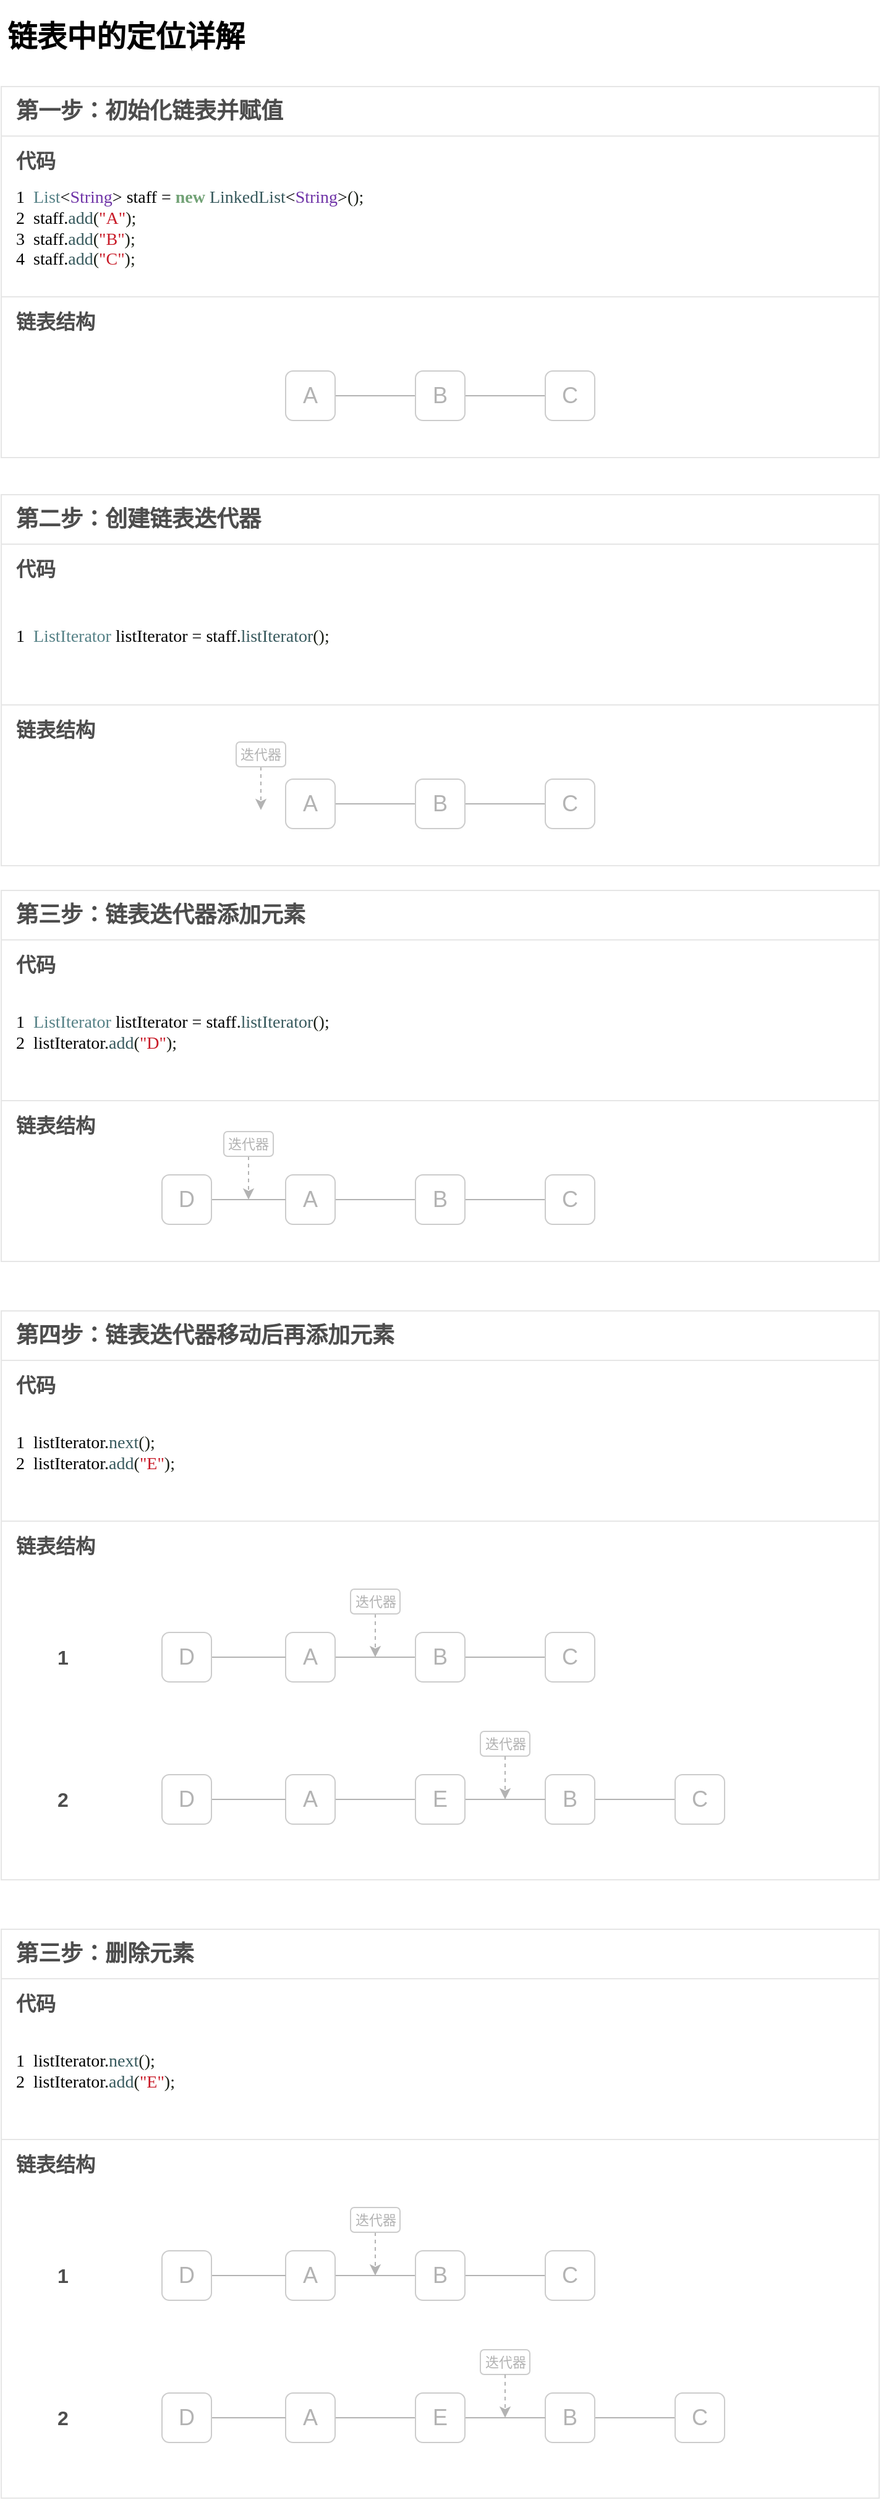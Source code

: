 <mxfile version="11.1.1" type="device"><diagram id="W3RQ6RzzjMSYz3hsEEtu" name="第 1 页"><mxGraphModel dx="1106" dy="786" grid="1" gridSize="10" guides="1" tooltips="1" connect="1" arrows="1" fold="1" page="1" pageScale="1" pageWidth="827" pageHeight="1169" math="0" shadow="0"><root><mxCell id="0"/><mxCell id="1" parent="0"/><mxCell id="7SkddYcQ12JWqPxKXjmv-43" value="" style="rounded=0;whiteSpace=wrap;html=1;fontSize=18;align=left;fontColor=#000000;strokeColor=#E6E6E6;" vertex="1" parent="1"><mxGeometry y="720" width="710" height="300" as="geometry"/></mxCell><mxCell id="7SkddYcQ12JWqPxKXjmv-44" value="" style="rounded=0;whiteSpace=wrap;html=1;fontSize=18;align=left;fontColor=#000000;strokeColor=#E6E6E6;" vertex="1" parent="1"><mxGeometry y="760" width="710" height="130" as="geometry"/></mxCell><mxCell id="7SkddYcQ12JWqPxKXjmv-7" value="" style="rounded=0;whiteSpace=wrap;html=1;fontSize=18;align=left;fontColor=#000000;strokeColor=#E6E6E6;" vertex="1" parent="1"><mxGeometry y="70" width="710" height="300" as="geometry"/></mxCell><mxCell id="7SkddYcQ12JWqPxKXjmv-1" value="&lt;h1&gt;链表中的定位详解&lt;/h1&gt;" style="text;html=1;strokeColor=none;fillColor=none;spacing=5;spacingTop=-20;whiteSpace=wrap;overflow=hidden;rounded=0;" vertex="1" parent="1"><mxGeometry y="10" width="210" height="40" as="geometry"/></mxCell><mxCell id="7SkddYcQ12JWqPxKXjmv-3" value="第一步：初始化链表并赋值" style="text;html=1;strokeColor=none;fillColor=none;align=left;verticalAlign=middle;whiteSpace=wrap;rounded=0;fontSize=18;fontStyle=1;fontColor=#4D4D4D;" vertex="1" parent="1"><mxGeometry x="10" y="80" width="240" height="20" as="geometry"/></mxCell><mxCell id="7SkddYcQ12JWqPxKXjmv-11" value="" style="rounded=0;whiteSpace=wrap;html=1;fontSize=18;align=left;fontColor=#000000;strokeColor=#E6E6E6;" vertex="1" parent="1"><mxGeometry y="110" width="710" height="130" as="geometry"/></mxCell><mxCell id="7SkddYcQ12JWqPxKXjmv-16" style="edgeStyle=orthogonalEdgeStyle;rounded=0;orthogonalLoop=1;jettySize=auto;html=1;exitX=1;exitY=0.5;exitDx=0;exitDy=0;entryX=0;entryY=0.5;entryDx=0;entryDy=0;strokeColor=#B3B3B3;fontSize=18;fontColor=#999999;endArrow=none;endFill=0;" edge="1" parent="1" source="7SkddYcQ12JWqPxKXjmv-12" target="7SkddYcQ12JWqPxKXjmv-13"><mxGeometry relative="1" as="geometry"/></mxCell><mxCell id="7SkddYcQ12JWqPxKXjmv-12" value="A" style="rounded=1;whiteSpace=wrap;html=1;strokeColor=#CCCCCC;fontSize=18;fontColor=#B3B3B3;align=center;" vertex="1" parent="1"><mxGeometry x="230" y="300" width="40" height="40" as="geometry"/></mxCell><mxCell id="7SkddYcQ12JWqPxKXjmv-17" style="edgeStyle=orthogonalEdgeStyle;rounded=0;orthogonalLoop=1;jettySize=auto;html=1;exitX=1;exitY=0.5;exitDx=0;exitDy=0;entryX=0;entryY=0.5;entryDx=0;entryDy=0;strokeColor=#B3B3B3;fontSize=18;fontColor=#999999;endArrow=none;endFill=0;" edge="1" parent="1" source="7SkddYcQ12JWqPxKXjmv-13" target="7SkddYcQ12JWqPxKXjmv-14"><mxGeometry relative="1" as="geometry"/></mxCell><mxCell id="7SkddYcQ12JWqPxKXjmv-13" value="B" style="rounded=1;whiteSpace=wrap;html=1;strokeColor=#CCCCCC;fontSize=18;fontColor=#B3B3B3;align=center;" vertex="1" parent="1"><mxGeometry x="335" y="300" width="40" height="40" as="geometry"/></mxCell><mxCell id="7SkddYcQ12JWqPxKXjmv-14" value="C" style="rounded=1;whiteSpace=wrap;html=1;strokeColor=#CCCCCC;fontSize=18;fontColor=#B3B3B3;align=center;" vertex="1" parent="1"><mxGeometry x="440" y="300" width="40" height="40" as="geometry"/></mxCell><mxCell id="7SkddYcQ12JWqPxKXjmv-15" value="链表结构" style="text;html=1;strokeColor=none;fillColor=none;align=left;verticalAlign=middle;whiteSpace=wrap;rounded=0;fontSize=16;fontStyle=1;fontColor=#4D4D4D;" vertex="1" parent="1"><mxGeometry x="10" y="250" width="80" height="20" as="geometry"/></mxCell><mxCell id="7SkddYcQ12JWqPxKXjmv-9" value="&lt;pre style=&quot;background-color: rgb(255 , 255 , 255) ; font-family: &amp;#34;menlo&amp;#34; ; font-size: 10.5pt&quot;&gt;1&lt;span style=&quot;color: #558186&quot;&gt;  List&lt;/span&gt;&amp;lt;&lt;span style=&quot;color: #6f33a7&quot;&gt;String&lt;/span&gt;&amp;gt; staff = &lt;span style=&quot;color: #72a276 ; font-weight: bold&quot;&gt;new &lt;/span&gt;&lt;span style=&quot;color: #37595d&quot;&gt;LinkedList&lt;/span&gt;&amp;lt;&lt;span style=&quot;color: #6f33a7&quot;&gt;String&lt;/span&gt;&amp;gt;&lt;span style=&quot;color: #1a1f16&quot;&gt;();&lt;br&gt;&lt;/span&gt;2  staff.&lt;span style=&quot;color: #37595d&quot;&gt;add&lt;/span&gt;&lt;span style=&quot;color: #1a1f16&quot;&gt;(&lt;/span&gt;&lt;span style=&quot;color: #c81b28&quot;&gt;&quot;A&quot;&lt;/span&gt;&lt;span style=&quot;color: #1a1f16&quot;&gt;);&lt;br&gt;&lt;/span&gt;3  staff.&lt;span style=&quot;color: #37595d&quot;&gt;add&lt;/span&gt;&lt;span style=&quot;color: #1a1f16&quot;&gt;(&lt;/span&gt;&lt;span style=&quot;color: #c81b28&quot;&gt;&quot;B&quot;&lt;/span&gt;&lt;span style=&quot;color: #1a1f16&quot;&gt;);&lt;br&gt;&lt;/span&gt;4  staff.&lt;span style=&quot;color: #37595d&quot;&gt;add&lt;/span&gt;&lt;span style=&quot;color: #1a1f16&quot;&gt;(&lt;/span&gt;&lt;span style=&quot;color: #c81b28&quot;&gt;&quot;C&quot;&lt;/span&gt;&lt;span style=&quot;color: #1a1f16&quot;&gt;);&lt;/span&gt;&lt;/pre&gt;" style="text;html=1;strokeColor=none;fillColor=none;align=left;verticalAlign=middle;whiteSpace=wrap;rounded=0;fontSize=18;fontColor=#000000;" vertex="1" parent="1"><mxGeometry x="10" y="150" width="410" height="70" as="geometry"/></mxCell><mxCell id="7SkddYcQ12JWqPxKXjmv-18" value="代码" style="text;html=1;strokeColor=none;fillColor=none;align=left;verticalAlign=middle;whiteSpace=wrap;rounded=0;fontSize=16;fontStyle=1;fontColor=#4D4D4D;" vertex="1" parent="1"><mxGeometry x="10" y="120" width="80" height="20" as="geometry"/></mxCell><mxCell id="7SkddYcQ12JWqPxKXjmv-19" value="" style="rounded=0;whiteSpace=wrap;html=1;fontSize=18;align=left;fontColor=#000000;strokeColor=#E6E6E6;" vertex="1" parent="1"><mxGeometry y="400" width="710" height="300" as="geometry"/></mxCell><mxCell id="7SkddYcQ12JWqPxKXjmv-20" value="第二步：创建链表迭代器" style="text;html=1;strokeColor=none;fillColor=none;align=left;verticalAlign=middle;whiteSpace=wrap;rounded=0;fontSize=18;fontStyle=1;fontColor=#4D4D4D;" vertex="1" parent="1"><mxGeometry x="10" y="410" width="240" height="20" as="geometry"/></mxCell><mxCell id="7SkddYcQ12JWqPxKXjmv-21" value="" style="rounded=0;whiteSpace=wrap;html=1;fontSize=18;align=left;fontColor=#000000;strokeColor=#E6E6E6;" vertex="1" parent="1"><mxGeometry y="440" width="710" height="130" as="geometry"/></mxCell><mxCell id="7SkddYcQ12JWqPxKXjmv-22" style="edgeStyle=orthogonalEdgeStyle;rounded=0;orthogonalLoop=1;jettySize=auto;html=1;exitX=1;exitY=0.5;exitDx=0;exitDy=0;entryX=0;entryY=0.5;entryDx=0;entryDy=0;strokeColor=#B3B3B3;fontSize=18;fontColor=#999999;endArrow=none;endFill=0;" edge="1" source="7SkddYcQ12JWqPxKXjmv-23" target="7SkddYcQ12JWqPxKXjmv-25" parent="1"><mxGeometry relative="1" as="geometry"/></mxCell><mxCell id="7SkddYcQ12JWqPxKXjmv-23" value="A" style="rounded=1;whiteSpace=wrap;html=1;strokeColor=#CCCCCC;fontSize=18;fontColor=#B3B3B3;align=center;" vertex="1" parent="1"><mxGeometry x="230" y="630" width="40" height="40" as="geometry"/></mxCell><mxCell id="7SkddYcQ12JWqPxKXjmv-24" style="edgeStyle=orthogonalEdgeStyle;rounded=0;orthogonalLoop=1;jettySize=auto;html=1;exitX=1;exitY=0.5;exitDx=0;exitDy=0;entryX=0;entryY=0.5;entryDx=0;entryDy=0;strokeColor=#B3B3B3;fontSize=18;fontColor=#999999;endArrow=none;endFill=0;" edge="1" source="7SkddYcQ12JWqPxKXjmv-25" target="7SkddYcQ12JWqPxKXjmv-26" parent="1"><mxGeometry relative="1" as="geometry"/></mxCell><mxCell id="7SkddYcQ12JWqPxKXjmv-25" value="B" style="rounded=1;whiteSpace=wrap;html=1;strokeColor=#CCCCCC;fontSize=18;fontColor=#B3B3B3;align=center;" vertex="1" parent="1"><mxGeometry x="335" y="630" width="40" height="40" as="geometry"/></mxCell><mxCell id="7SkddYcQ12JWqPxKXjmv-26" value="C" style="rounded=1;whiteSpace=wrap;html=1;strokeColor=#CCCCCC;fontSize=18;fontColor=#B3B3B3;align=center;" vertex="1" parent="1"><mxGeometry x="440" y="630" width="40" height="40" as="geometry"/></mxCell><mxCell id="7SkddYcQ12JWqPxKXjmv-27" value="链表结构" style="text;html=1;strokeColor=none;fillColor=none;align=left;verticalAlign=middle;whiteSpace=wrap;rounded=0;fontSize=16;fontStyle=1;fontColor=#4D4D4D;" vertex="1" parent="1"><mxGeometry x="10" y="580" width="80" height="20" as="geometry"/></mxCell><mxCell id="7SkddYcQ12JWqPxKXjmv-28" value="&lt;pre style=&quot;background-color: rgb(255 , 255 , 255) ; font-family: &amp;#34;menlo&amp;#34; ; font-size: 10.5pt&quot;&gt;&lt;pre style=&quot;font-family: &amp;#34;menlo&amp;#34; ; font-size: 10.5pt&quot;&gt;1  &lt;span style=&quot;color: #558186&quot;&gt;ListIterator &lt;/span&gt;listIterator = staff.&lt;span style=&quot;color: #37595d&quot;&gt;listIterator&lt;/span&gt;&lt;span style=&quot;color: #1a1f16&quot;&gt;();&lt;/span&gt;&lt;br&gt;&lt;/pre&gt;&lt;/pre&gt;" style="text;html=1;strokeColor=none;fillColor=none;align=left;verticalAlign=middle;whiteSpace=wrap;rounded=0;fontSize=18;fontColor=#000000;" vertex="1" parent="1"><mxGeometry x="10" y="480" width="410" height="70" as="geometry"/></mxCell><mxCell id="7SkddYcQ12JWqPxKXjmv-29" value="代码" style="text;html=1;strokeColor=none;fillColor=none;align=left;verticalAlign=middle;whiteSpace=wrap;rounded=0;fontSize=16;fontStyle=1;fontColor=#4D4D4D;" vertex="1" parent="1"><mxGeometry x="10" y="450" width="80" height="20" as="geometry"/></mxCell><mxCell id="7SkddYcQ12JWqPxKXjmv-30" value="第三步：链表迭代器添加元素" style="text;html=1;strokeColor=none;fillColor=none;align=left;verticalAlign=middle;whiteSpace=wrap;rounded=0;fontSize=18;fontStyle=1;fontColor=#4D4D4D;" vertex="1" parent="1"><mxGeometry x="10" y="730" width="330" height="20" as="geometry"/></mxCell><mxCell id="7SkddYcQ12JWqPxKXjmv-32" style="edgeStyle=orthogonalEdgeStyle;rounded=0;orthogonalLoop=1;jettySize=auto;html=1;exitX=1;exitY=0.5;exitDx=0;exitDy=0;entryX=0;entryY=0.5;entryDx=0;entryDy=0;strokeColor=#B3B3B3;fontSize=18;fontColor=#999999;endArrow=none;endFill=0;" edge="1" source="7SkddYcQ12JWqPxKXjmv-33" target="7SkddYcQ12JWqPxKXjmv-35" parent="1"><mxGeometry relative="1" as="geometry"/></mxCell><mxCell id="7SkddYcQ12JWqPxKXjmv-33" value="A" style="rounded=1;whiteSpace=wrap;html=1;strokeColor=#CCCCCC;fontSize=18;fontColor=#B3B3B3;align=center;" vertex="1" parent="1"><mxGeometry x="230" y="950" width="40" height="40" as="geometry"/></mxCell><mxCell id="7SkddYcQ12JWqPxKXjmv-34" style="edgeStyle=orthogonalEdgeStyle;rounded=0;orthogonalLoop=1;jettySize=auto;html=1;exitX=1;exitY=0.5;exitDx=0;exitDy=0;entryX=0;entryY=0.5;entryDx=0;entryDy=0;strokeColor=#B3B3B3;fontSize=18;fontColor=#999999;endArrow=none;endFill=0;" edge="1" source="7SkddYcQ12JWqPxKXjmv-35" target="7SkddYcQ12JWqPxKXjmv-36" parent="1"><mxGeometry relative="1" as="geometry"/></mxCell><mxCell id="7SkddYcQ12JWqPxKXjmv-35" value="B" style="rounded=1;whiteSpace=wrap;html=1;strokeColor=#CCCCCC;fontSize=18;fontColor=#B3B3B3;align=center;" vertex="1" parent="1"><mxGeometry x="335" y="950" width="40" height="40" as="geometry"/></mxCell><mxCell id="7SkddYcQ12JWqPxKXjmv-36" value="C" style="rounded=1;whiteSpace=wrap;html=1;strokeColor=#CCCCCC;fontSize=18;fontColor=#B3B3B3;align=center;" vertex="1" parent="1"><mxGeometry x="440" y="950" width="40" height="40" as="geometry"/></mxCell><mxCell id="7SkddYcQ12JWqPxKXjmv-37" value="链表结构" style="text;html=1;strokeColor=none;fillColor=none;align=left;verticalAlign=middle;whiteSpace=wrap;rounded=0;fontSize=16;fontStyle=1;fontColor=#4D4D4D;" vertex="1" parent="1"><mxGeometry x="10" y="900" width="80" height="20" as="geometry"/></mxCell><mxCell id="7SkddYcQ12JWqPxKXjmv-38" value="&lt;pre style=&quot;background-color: rgb(255 , 255 , 255) ; font-family: &amp;#34;menlo&amp;#34; ; font-size: 10.5pt&quot;&gt;&lt;pre style=&quot;font-family: &amp;#34;menlo&amp;#34; ; font-size: 10.5pt&quot;&gt;&lt;pre style=&quot;font-family: &amp;#34;menlo&amp;#34; ; font-size: 10.5pt&quot;&gt;1  &lt;span style=&quot;color: #558186&quot;&gt;ListIterator &lt;/span&gt;listIterator = staff.&lt;span style=&quot;color: #37595d&quot;&gt;listIterator&lt;/span&gt;&lt;span style=&quot;color: #1a1f16&quot;&gt;();&lt;br&gt;&lt;/span&gt;2  listIterator.&lt;span style=&quot;color: #37595d&quot;&gt;add&lt;/span&gt;&lt;span style=&quot;color: #1a1f16&quot;&gt;(&lt;/span&gt;&lt;span style=&quot;color: #c81b28&quot;&gt;&quot;D&quot;&lt;/span&gt;&lt;span style=&quot;color: #1a1f16&quot;&gt;);&lt;/span&gt;&lt;/pre&gt;&lt;/pre&gt;&lt;/pre&gt;" style="text;html=1;strokeColor=none;fillColor=none;align=left;verticalAlign=middle;whiteSpace=wrap;rounded=0;fontSize=18;fontColor=#000000;" vertex="1" parent="1"><mxGeometry x="10" y="800" width="410" height="70" as="geometry"/></mxCell><mxCell id="7SkddYcQ12JWqPxKXjmv-39" value="代码" style="text;html=1;strokeColor=none;fillColor=none;align=left;verticalAlign=middle;whiteSpace=wrap;rounded=0;fontSize=16;fontStyle=1;fontColor=#4D4D4D;" vertex="1" parent="1"><mxGeometry x="10" y="770" width="80" height="20" as="geometry"/></mxCell><mxCell id="7SkddYcQ12JWqPxKXjmv-48" value="" style="group" vertex="1" connectable="0" parent="1"><mxGeometry x="190" y="600" width="40" height="55" as="geometry"/></mxCell><mxCell id="7SkddYcQ12JWqPxKXjmv-46" value="" style="endArrow=classic;html=1;strokeColor=#B3B3B3;fontSize=16;fontColor=#4D4D4D;dashed=1;exitX=0.5;exitY=1;exitDx=0;exitDy=0;" edge="1" parent="7SkddYcQ12JWqPxKXjmv-48" source="7SkddYcQ12JWqPxKXjmv-47"><mxGeometry width="50" height="50" relative="1" as="geometry"><mxPoint x="25" y="20" as="sourcePoint"/><mxPoint x="20" y="55" as="targetPoint"/></mxGeometry></mxCell><mxCell id="7SkddYcQ12JWqPxKXjmv-47" value="迭代器" style="rounded=1;whiteSpace=wrap;html=1;strokeColor=#CCCCCC;fontSize=11;fontColor=#B3B3B3;align=center;" vertex="1" parent="7SkddYcQ12JWqPxKXjmv-48"><mxGeometry width="40" height="20" as="geometry"/></mxCell><mxCell id="7SkddYcQ12JWqPxKXjmv-51" value="" style="group" vertex="1" connectable="0" parent="1"><mxGeometry x="180" y="915" width="40" height="55" as="geometry"/></mxCell><mxCell id="7SkddYcQ12JWqPxKXjmv-52" value="" style="endArrow=classic;html=1;strokeColor=#B3B3B3;fontSize=16;fontColor=#4D4D4D;dashed=1;exitX=0.5;exitY=1;exitDx=0;exitDy=0;" edge="1" parent="7SkddYcQ12JWqPxKXjmv-51" source="7SkddYcQ12JWqPxKXjmv-53"><mxGeometry width="50" height="50" relative="1" as="geometry"><mxPoint x="25" y="20" as="sourcePoint"/><mxPoint x="20" y="55" as="targetPoint"/></mxGeometry></mxCell><mxCell id="7SkddYcQ12JWqPxKXjmv-53" value="迭代器" style="rounded=1;whiteSpace=wrap;html=1;strokeColor=#CCCCCC;fontSize=11;fontColor=#B3B3B3;align=center;" vertex="1" parent="7SkddYcQ12JWqPxKXjmv-51"><mxGeometry width="40" height="20" as="geometry"/></mxCell><mxCell id="7SkddYcQ12JWqPxKXjmv-55" style="edgeStyle=orthogonalEdgeStyle;rounded=0;orthogonalLoop=1;jettySize=auto;html=1;exitX=1;exitY=0.5;exitDx=0;exitDy=0;entryX=0;entryY=0.5;entryDx=0;entryDy=0;endArrow=none;endFill=0;strokeColor=#B3B3B3;fontSize=11;fontColor=#4D4D4D;" edge="1" parent="1" source="7SkddYcQ12JWqPxKXjmv-54" target="7SkddYcQ12JWqPxKXjmv-33"><mxGeometry relative="1" as="geometry"/></mxCell><mxCell id="7SkddYcQ12JWqPxKXjmv-54" value="D" style="rounded=1;whiteSpace=wrap;html=1;strokeColor=#CCCCCC;fontSize=18;fontColor=#B3B3B3;align=center;" vertex="1" parent="1"><mxGeometry x="130" y="950" width="40" height="40" as="geometry"/></mxCell><mxCell id="7SkddYcQ12JWqPxKXjmv-56" value="" style="rounded=0;whiteSpace=wrap;html=1;fontSize=18;align=left;fontColor=#000000;strokeColor=#E6E6E6;" vertex="1" parent="1"><mxGeometry y="1060" width="710" height="460" as="geometry"/></mxCell><mxCell id="7SkddYcQ12JWqPxKXjmv-57" value="" style="rounded=0;whiteSpace=wrap;html=1;fontSize=18;align=left;fontColor=#000000;strokeColor=#E6E6E6;" vertex="1" parent="1"><mxGeometry y="1100" width="710" height="130" as="geometry"/></mxCell><mxCell id="7SkddYcQ12JWqPxKXjmv-58" value="第四步：链表迭代器移动后再添加元素" style="text;html=1;strokeColor=none;fillColor=none;align=left;verticalAlign=middle;whiteSpace=wrap;rounded=0;fontSize=18;fontStyle=1;fontColor=#4D4D4D;" vertex="1" parent="1"><mxGeometry x="10" y="1070" width="370" height="20" as="geometry"/></mxCell><mxCell id="7SkddYcQ12JWqPxKXjmv-59" style="edgeStyle=orthogonalEdgeStyle;rounded=0;orthogonalLoop=1;jettySize=auto;html=1;exitX=1;exitY=0.5;exitDx=0;exitDy=0;entryX=0;entryY=0.5;entryDx=0;entryDy=0;strokeColor=#B3B3B3;fontSize=18;fontColor=#999999;endArrow=none;endFill=0;" edge="1" source="7SkddYcQ12JWqPxKXjmv-60" target="7SkddYcQ12JWqPxKXjmv-62" parent="1"><mxGeometry relative="1" as="geometry"/></mxCell><mxCell id="7SkddYcQ12JWqPxKXjmv-60" value="A" style="rounded=1;whiteSpace=wrap;html=1;strokeColor=#CCCCCC;fontSize=18;fontColor=#B3B3B3;align=center;" vertex="1" parent="1"><mxGeometry x="230" y="1320" width="40" height="40" as="geometry"/></mxCell><mxCell id="7SkddYcQ12JWqPxKXjmv-61" style="edgeStyle=orthogonalEdgeStyle;rounded=0;orthogonalLoop=1;jettySize=auto;html=1;exitX=1;exitY=0.5;exitDx=0;exitDy=0;entryX=0;entryY=0.5;entryDx=0;entryDy=0;strokeColor=#B3B3B3;fontSize=18;fontColor=#999999;endArrow=none;endFill=0;" edge="1" source="7SkddYcQ12JWqPxKXjmv-62" target="7SkddYcQ12JWqPxKXjmv-63" parent="1"><mxGeometry relative="1" as="geometry"/></mxCell><mxCell id="7SkddYcQ12JWqPxKXjmv-62" value="B" style="rounded=1;whiteSpace=wrap;html=1;strokeColor=#CCCCCC;fontSize=18;fontColor=#B3B3B3;align=center;" vertex="1" parent="1"><mxGeometry x="335" y="1320" width="40" height="40" as="geometry"/></mxCell><mxCell id="7SkddYcQ12JWqPxKXjmv-63" value="C" style="rounded=1;whiteSpace=wrap;html=1;strokeColor=#CCCCCC;fontSize=18;fontColor=#B3B3B3;align=center;" vertex="1" parent="1"><mxGeometry x="440" y="1320" width="40" height="40" as="geometry"/></mxCell><mxCell id="7SkddYcQ12JWqPxKXjmv-64" value="链表结构" style="text;html=1;strokeColor=none;fillColor=none;align=left;verticalAlign=middle;whiteSpace=wrap;rounded=0;fontSize=16;fontStyle=1;fontColor=#4D4D4D;" vertex="1" parent="1"><mxGeometry x="10" y="1240" width="80" height="20" as="geometry"/></mxCell><mxCell id="7SkddYcQ12JWqPxKXjmv-65" value="&lt;pre style=&quot;background-color: rgb(255 , 255 , 255) ; font-family: &amp;#34;menlo&amp;#34; ; font-size: 10.5pt&quot;&gt;&lt;pre style=&quot;font-family: &amp;#34;menlo&amp;#34; ; font-size: 10.5pt&quot;&gt;&lt;pre style=&quot;font-family: &amp;#34;menlo&amp;#34; ; font-size: 10.5pt&quot;&gt;&lt;pre style=&quot;font-family: &amp;#34;menlo&amp;#34; ; font-size: 10.5pt&quot;&gt;1  listIterator.&lt;span style=&quot;color: #37595d&quot;&gt;next&lt;/span&gt;&lt;span style=&quot;color: #1a1f16&quot;&gt;();&lt;br&gt;&lt;/span&gt;2  listIterator.&lt;span style=&quot;color: #37595d&quot;&gt;add&lt;/span&gt;&lt;span style=&quot;color: #1a1f16&quot;&gt;(&lt;/span&gt;&lt;span style=&quot;color: #c81b28&quot;&gt;&quot;E&quot;&lt;/span&gt;&lt;span style=&quot;color: #1a1f16&quot;&gt;);&lt;/span&gt;&lt;/pre&gt;&lt;/pre&gt;&lt;/pre&gt;&lt;/pre&gt;" style="text;html=1;strokeColor=none;fillColor=none;align=left;verticalAlign=middle;whiteSpace=wrap;rounded=0;fontSize=18;fontColor=#000000;" vertex="1" parent="1"><mxGeometry x="10" y="1140" width="410" height="70" as="geometry"/></mxCell><mxCell id="7SkddYcQ12JWqPxKXjmv-66" value="代码" style="text;html=1;strokeColor=none;fillColor=none;align=left;verticalAlign=middle;whiteSpace=wrap;rounded=0;fontSize=16;fontStyle=1;fontColor=#4D4D4D;" vertex="1" parent="1"><mxGeometry x="10" y="1110" width="80" height="20" as="geometry"/></mxCell><mxCell id="7SkddYcQ12JWqPxKXjmv-67" value="" style="group" vertex="1" connectable="0" parent="1"><mxGeometry x="282.5" y="1285" width="40" height="55" as="geometry"/></mxCell><mxCell id="7SkddYcQ12JWqPxKXjmv-68" value="" style="endArrow=classic;html=1;strokeColor=#B3B3B3;fontSize=16;fontColor=#4D4D4D;dashed=1;" edge="1" parent="7SkddYcQ12JWqPxKXjmv-67" source="7SkddYcQ12JWqPxKXjmv-69"><mxGeometry width="50" height="50" relative="1" as="geometry"><mxPoint x="25" y="20" as="sourcePoint"/><mxPoint x="20" y="55" as="targetPoint"/></mxGeometry></mxCell><mxCell id="7SkddYcQ12JWqPxKXjmv-69" value="迭代器" style="rounded=1;whiteSpace=wrap;html=1;strokeColor=#CCCCCC;fontSize=11;fontColor=#B3B3B3;align=center;" vertex="1" parent="7SkddYcQ12JWqPxKXjmv-67"><mxGeometry width="40" height="20" as="geometry"/></mxCell><mxCell id="7SkddYcQ12JWqPxKXjmv-70" style="edgeStyle=orthogonalEdgeStyle;rounded=0;orthogonalLoop=1;jettySize=auto;html=1;exitX=1;exitY=0.5;exitDx=0;exitDy=0;entryX=0;entryY=0.5;entryDx=0;entryDy=0;endArrow=none;endFill=0;strokeColor=#B3B3B3;fontSize=11;fontColor=#4D4D4D;" edge="1" source="7SkddYcQ12JWqPxKXjmv-71" target="7SkddYcQ12JWqPxKXjmv-60" parent="1"><mxGeometry relative="1" as="geometry"/></mxCell><mxCell id="7SkddYcQ12JWqPxKXjmv-71" value="D" style="rounded=1;whiteSpace=wrap;html=1;strokeColor=#CCCCCC;fontSize=18;fontColor=#B3B3B3;align=center;" vertex="1" parent="1"><mxGeometry x="130" y="1320" width="40" height="40" as="geometry"/></mxCell><mxCell id="7SkddYcQ12JWqPxKXjmv-72" value="1" style="text;html=1;strokeColor=none;fillColor=none;align=center;verticalAlign=middle;whiteSpace=wrap;rounded=0;fontSize=16;fontStyle=1;fontColor=#4D4D4D;" vertex="1" parent="1"><mxGeometry x="10" y="1330" width="80" height="20" as="geometry"/></mxCell><mxCell id="7SkddYcQ12JWqPxKXjmv-85" style="edgeStyle=orthogonalEdgeStyle;rounded=0;orthogonalLoop=1;jettySize=auto;html=1;exitX=1;exitY=0.5;exitDx=0;exitDy=0;entryX=0;entryY=0.5;entryDx=0;entryDy=0;endArrow=none;endFill=0;strokeColor=#B3B3B3;fontSize=11;fontColor=#4D4D4D;" edge="1" parent="1" source="7SkddYcQ12JWqPxKXjmv-74" target="7SkddYcQ12JWqPxKXjmv-84"><mxGeometry relative="1" as="geometry"/></mxCell><mxCell id="7SkddYcQ12JWqPxKXjmv-74" value="A" style="rounded=1;whiteSpace=wrap;html=1;strokeColor=#CCCCCC;fontSize=18;fontColor=#B3B3B3;align=center;" vertex="1" parent="1"><mxGeometry x="230" y="1435" width="40" height="40" as="geometry"/></mxCell><mxCell id="7SkddYcQ12JWqPxKXjmv-75" style="edgeStyle=orthogonalEdgeStyle;rounded=0;orthogonalLoop=1;jettySize=auto;html=1;exitX=1;exitY=0.5;exitDx=0;exitDy=0;entryX=0;entryY=0.5;entryDx=0;entryDy=0;strokeColor=#B3B3B3;fontSize=18;fontColor=#999999;endArrow=none;endFill=0;" edge="1" source="7SkddYcQ12JWqPxKXjmv-76" target="7SkddYcQ12JWqPxKXjmv-77" parent="1"><mxGeometry relative="1" as="geometry"/></mxCell><mxCell id="7SkddYcQ12JWqPxKXjmv-76" value="B" style="rounded=1;whiteSpace=wrap;html=1;strokeColor=#CCCCCC;fontSize=18;fontColor=#B3B3B3;align=center;" vertex="1" parent="1"><mxGeometry x="440" y="1435" width="40" height="40" as="geometry"/></mxCell><mxCell id="7SkddYcQ12JWqPxKXjmv-77" value="C" style="rounded=1;whiteSpace=wrap;html=1;strokeColor=#CCCCCC;fontSize=18;fontColor=#B3B3B3;align=center;" vertex="1" parent="1"><mxGeometry x="545" y="1435" width="40" height="40" as="geometry"/></mxCell><mxCell id="7SkddYcQ12JWqPxKXjmv-81" style="edgeStyle=orthogonalEdgeStyle;rounded=0;orthogonalLoop=1;jettySize=auto;html=1;exitX=1;exitY=0.5;exitDx=0;exitDy=0;entryX=0;entryY=0.5;entryDx=0;entryDy=0;endArrow=none;endFill=0;strokeColor=#B3B3B3;fontSize=11;fontColor=#4D4D4D;" edge="1" source="7SkddYcQ12JWqPxKXjmv-82" target="7SkddYcQ12JWqPxKXjmv-74" parent="1"><mxGeometry relative="1" as="geometry"/></mxCell><mxCell id="7SkddYcQ12JWqPxKXjmv-82" value="D" style="rounded=1;whiteSpace=wrap;html=1;strokeColor=#CCCCCC;fontSize=18;fontColor=#B3B3B3;align=center;" vertex="1" parent="1"><mxGeometry x="130" y="1435" width="40" height="40" as="geometry"/></mxCell><mxCell id="7SkddYcQ12JWqPxKXjmv-83" value="2" style="text;html=1;strokeColor=none;fillColor=none;align=center;verticalAlign=middle;whiteSpace=wrap;rounded=0;fontSize=16;fontStyle=1;fontColor=#4D4D4D;" vertex="1" parent="1"><mxGeometry x="10" y="1445" width="80" height="20" as="geometry"/></mxCell><mxCell id="7SkddYcQ12JWqPxKXjmv-86" style="edgeStyle=orthogonalEdgeStyle;rounded=0;orthogonalLoop=1;jettySize=auto;html=1;exitX=1;exitY=0.5;exitDx=0;exitDy=0;entryX=0;entryY=0.5;entryDx=0;entryDy=0;endArrow=none;endFill=0;strokeColor=#B3B3B3;fontSize=11;fontColor=#4D4D4D;" edge="1" parent="1" source="7SkddYcQ12JWqPxKXjmv-84" target="7SkddYcQ12JWqPxKXjmv-76"><mxGeometry relative="1" as="geometry"/></mxCell><mxCell id="7SkddYcQ12JWqPxKXjmv-84" value="E" style="rounded=1;whiteSpace=wrap;html=1;strokeColor=#CCCCCC;fontSize=18;fontColor=#B3B3B3;align=center;" vertex="1" parent="1"><mxGeometry x="335" y="1435" width="40" height="40" as="geometry"/></mxCell><mxCell id="7SkddYcQ12JWqPxKXjmv-80" value="迭代器" style="rounded=1;whiteSpace=wrap;html=1;strokeColor=#CCCCCC;fontSize=11;fontColor=#B3B3B3;align=center;" vertex="1" parent="1"><mxGeometry x="387.5" y="1400" width="40" height="20" as="geometry"/></mxCell><mxCell id="7SkddYcQ12JWqPxKXjmv-79" value="" style="endArrow=classic;html=1;strokeColor=#B3B3B3;fontSize=16;fontColor=#4D4D4D;dashed=1;" edge="1" parent="1" source="7SkddYcQ12JWqPxKXjmv-80"><mxGeometry width="50" height="50" relative="1" as="geometry"><mxPoint x="412.5" y="1420" as="sourcePoint"/><mxPoint x="407.5" y="1455" as="targetPoint"/></mxGeometry></mxCell><mxCell id="7SkddYcQ12JWqPxKXjmv-87" value="" style="rounded=0;whiteSpace=wrap;html=1;fontSize=18;align=left;fontColor=#000000;strokeColor=#E6E6E6;" vertex="1" parent="1"><mxGeometry y="1560" width="710" height="460" as="geometry"/></mxCell><mxCell id="7SkddYcQ12JWqPxKXjmv-88" value="" style="rounded=0;whiteSpace=wrap;html=1;fontSize=18;align=left;fontColor=#000000;strokeColor=#E6E6E6;" vertex="1" parent="1"><mxGeometry y="1600" width="710" height="130" as="geometry"/></mxCell><mxCell id="7SkddYcQ12JWqPxKXjmv-89" value="第三步：删除元素" style="text;html=1;strokeColor=none;fillColor=none;align=left;verticalAlign=middle;whiteSpace=wrap;rounded=0;fontSize=18;fontStyle=1;fontColor=#4D4D4D;" vertex="1" parent="1"><mxGeometry x="10" y="1570" width="370" height="20" as="geometry"/></mxCell><mxCell id="7SkddYcQ12JWqPxKXjmv-90" style="edgeStyle=orthogonalEdgeStyle;rounded=0;orthogonalLoop=1;jettySize=auto;html=1;exitX=1;exitY=0.5;exitDx=0;exitDy=0;entryX=0;entryY=0.5;entryDx=0;entryDy=0;strokeColor=#B3B3B3;fontSize=18;fontColor=#999999;endArrow=none;endFill=0;" edge="1" source="7SkddYcQ12JWqPxKXjmv-91" target="7SkddYcQ12JWqPxKXjmv-93" parent="1"><mxGeometry relative="1" as="geometry"/></mxCell><mxCell id="7SkddYcQ12JWqPxKXjmv-91" value="A" style="rounded=1;whiteSpace=wrap;html=1;strokeColor=#CCCCCC;fontSize=18;fontColor=#B3B3B3;align=center;" vertex="1" parent="1"><mxGeometry x="230" y="1820" width="40" height="40" as="geometry"/></mxCell><mxCell id="7SkddYcQ12JWqPxKXjmv-92" style="edgeStyle=orthogonalEdgeStyle;rounded=0;orthogonalLoop=1;jettySize=auto;html=1;exitX=1;exitY=0.5;exitDx=0;exitDy=0;entryX=0;entryY=0.5;entryDx=0;entryDy=0;strokeColor=#B3B3B3;fontSize=18;fontColor=#999999;endArrow=none;endFill=0;" edge="1" source="7SkddYcQ12JWqPxKXjmv-93" target="7SkddYcQ12JWqPxKXjmv-94" parent="1"><mxGeometry relative="1" as="geometry"/></mxCell><mxCell id="7SkddYcQ12JWqPxKXjmv-93" value="B" style="rounded=1;whiteSpace=wrap;html=1;strokeColor=#CCCCCC;fontSize=18;fontColor=#B3B3B3;align=center;" vertex="1" parent="1"><mxGeometry x="335" y="1820" width="40" height="40" as="geometry"/></mxCell><mxCell id="7SkddYcQ12JWqPxKXjmv-94" value="C" style="rounded=1;whiteSpace=wrap;html=1;strokeColor=#CCCCCC;fontSize=18;fontColor=#B3B3B3;align=center;" vertex="1" parent="1"><mxGeometry x="440" y="1820" width="40" height="40" as="geometry"/></mxCell><mxCell id="7SkddYcQ12JWqPxKXjmv-95" value="链表结构" style="text;html=1;strokeColor=none;fillColor=none;align=left;verticalAlign=middle;whiteSpace=wrap;rounded=0;fontSize=16;fontStyle=1;fontColor=#4D4D4D;" vertex="1" parent="1"><mxGeometry x="10" y="1740" width="80" height="20" as="geometry"/></mxCell><mxCell id="7SkddYcQ12JWqPxKXjmv-96" value="&lt;pre style=&quot;background-color: rgb(255 , 255 , 255) ; font-family: &amp;#34;menlo&amp;#34; ; font-size: 10.5pt&quot;&gt;&lt;pre style=&quot;font-family: &amp;#34;menlo&amp;#34; ; font-size: 10.5pt&quot;&gt;&lt;pre style=&quot;font-family: &amp;#34;menlo&amp;#34; ; font-size: 10.5pt&quot;&gt;&lt;pre style=&quot;font-family: &amp;#34;menlo&amp;#34; ; font-size: 10.5pt&quot;&gt;1  listIterator.&lt;span style=&quot;color: #37595d&quot;&gt;next&lt;/span&gt;&lt;span style=&quot;color: #1a1f16&quot;&gt;();&lt;br&gt;&lt;/span&gt;2  listIterator.&lt;span style=&quot;color: #37595d&quot;&gt;add&lt;/span&gt;&lt;span style=&quot;color: #1a1f16&quot;&gt;(&lt;/span&gt;&lt;span style=&quot;color: #c81b28&quot;&gt;&quot;E&quot;&lt;/span&gt;&lt;span style=&quot;color: #1a1f16&quot;&gt;);&lt;/span&gt;&lt;/pre&gt;&lt;/pre&gt;&lt;/pre&gt;&lt;/pre&gt;" style="text;html=1;strokeColor=none;fillColor=none;align=left;verticalAlign=middle;whiteSpace=wrap;rounded=0;fontSize=18;fontColor=#000000;" vertex="1" parent="1"><mxGeometry x="10" y="1640" width="410" height="70" as="geometry"/></mxCell><mxCell id="7SkddYcQ12JWqPxKXjmv-97" value="代码" style="text;html=1;strokeColor=none;fillColor=none;align=left;verticalAlign=middle;whiteSpace=wrap;rounded=0;fontSize=16;fontStyle=1;fontColor=#4D4D4D;" vertex="1" parent="1"><mxGeometry x="10" y="1610" width="80" height="20" as="geometry"/></mxCell><mxCell id="7SkddYcQ12JWqPxKXjmv-98" value="" style="group" vertex="1" connectable="0" parent="1"><mxGeometry x="282.5" y="1785" width="40" height="55" as="geometry"/></mxCell><mxCell id="7SkddYcQ12JWqPxKXjmv-99" value="" style="endArrow=classic;html=1;strokeColor=#B3B3B3;fontSize=16;fontColor=#4D4D4D;dashed=1;" edge="1" parent="7SkddYcQ12JWqPxKXjmv-98" source="7SkddYcQ12JWqPxKXjmv-100"><mxGeometry width="50" height="50" relative="1" as="geometry"><mxPoint x="25" y="20" as="sourcePoint"/><mxPoint x="20" y="55" as="targetPoint"/></mxGeometry></mxCell><mxCell id="7SkddYcQ12JWqPxKXjmv-100" value="迭代器" style="rounded=1;whiteSpace=wrap;html=1;strokeColor=#CCCCCC;fontSize=11;fontColor=#B3B3B3;align=center;" vertex="1" parent="7SkddYcQ12JWqPxKXjmv-98"><mxGeometry width="40" height="20" as="geometry"/></mxCell><mxCell id="7SkddYcQ12JWqPxKXjmv-101" style="edgeStyle=orthogonalEdgeStyle;rounded=0;orthogonalLoop=1;jettySize=auto;html=1;exitX=1;exitY=0.5;exitDx=0;exitDy=0;entryX=0;entryY=0.5;entryDx=0;entryDy=0;endArrow=none;endFill=0;strokeColor=#B3B3B3;fontSize=11;fontColor=#4D4D4D;" edge="1" source="7SkddYcQ12JWqPxKXjmv-102" target="7SkddYcQ12JWqPxKXjmv-91" parent="1"><mxGeometry relative="1" as="geometry"/></mxCell><mxCell id="7SkddYcQ12JWqPxKXjmv-102" value="D" style="rounded=1;whiteSpace=wrap;html=1;strokeColor=#CCCCCC;fontSize=18;fontColor=#B3B3B3;align=center;" vertex="1" parent="1"><mxGeometry x="130" y="1820" width="40" height="40" as="geometry"/></mxCell><mxCell id="7SkddYcQ12JWqPxKXjmv-103" value="1" style="text;html=1;strokeColor=none;fillColor=none;align=center;verticalAlign=middle;whiteSpace=wrap;rounded=0;fontSize=16;fontStyle=1;fontColor=#4D4D4D;" vertex="1" parent="1"><mxGeometry x="10" y="1830" width="80" height="20" as="geometry"/></mxCell><mxCell id="7SkddYcQ12JWqPxKXjmv-104" style="edgeStyle=orthogonalEdgeStyle;rounded=0;orthogonalLoop=1;jettySize=auto;html=1;exitX=1;exitY=0.5;exitDx=0;exitDy=0;entryX=0;entryY=0.5;entryDx=0;entryDy=0;endArrow=none;endFill=0;strokeColor=#B3B3B3;fontSize=11;fontColor=#4D4D4D;" edge="1" source="7SkddYcQ12JWqPxKXjmv-105" target="7SkddYcQ12JWqPxKXjmv-113" parent="1"><mxGeometry relative="1" as="geometry"/></mxCell><mxCell id="7SkddYcQ12JWqPxKXjmv-105" value="A" style="rounded=1;whiteSpace=wrap;html=1;strokeColor=#CCCCCC;fontSize=18;fontColor=#B3B3B3;align=center;" vertex="1" parent="1"><mxGeometry x="230" y="1935" width="40" height="40" as="geometry"/></mxCell><mxCell id="7SkddYcQ12JWqPxKXjmv-106" style="edgeStyle=orthogonalEdgeStyle;rounded=0;orthogonalLoop=1;jettySize=auto;html=1;exitX=1;exitY=0.5;exitDx=0;exitDy=0;entryX=0;entryY=0.5;entryDx=0;entryDy=0;strokeColor=#B3B3B3;fontSize=18;fontColor=#999999;endArrow=none;endFill=0;" edge="1" source="7SkddYcQ12JWqPxKXjmv-107" target="7SkddYcQ12JWqPxKXjmv-108" parent="1"><mxGeometry relative="1" as="geometry"/></mxCell><mxCell id="7SkddYcQ12JWqPxKXjmv-107" value="B" style="rounded=1;whiteSpace=wrap;html=1;strokeColor=#CCCCCC;fontSize=18;fontColor=#B3B3B3;align=center;" vertex="1" parent="1"><mxGeometry x="440" y="1935" width="40" height="40" as="geometry"/></mxCell><mxCell id="7SkddYcQ12JWqPxKXjmv-108" value="C" style="rounded=1;whiteSpace=wrap;html=1;strokeColor=#CCCCCC;fontSize=18;fontColor=#B3B3B3;align=center;" vertex="1" parent="1"><mxGeometry x="545" y="1935" width="40" height="40" as="geometry"/></mxCell><mxCell id="7SkddYcQ12JWqPxKXjmv-109" style="edgeStyle=orthogonalEdgeStyle;rounded=0;orthogonalLoop=1;jettySize=auto;html=1;exitX=1;exitY=0.5;exitDx=0;exitDy=0;entryX=0;entryY=0.5;entryDx=0;entryDy=0;endArrow=none;endFill=0;strokeColor=#B3B3B3;fontSize=11;fontColor=#4D4D4D;" edge="1" source="7SkddYcQ12JWqPxKXjmv-110" target="7SkddYcQ12JWqPxKXjmv-105" parent="1"><mxGeometry relative="1" as="geometry"/></mxCell><mxCell id="7SkddYcQ12JWqPxKXjmv-110" value="D" style="rounded=1;whiteSpace=wrap;html=1;strokeColor=#CCCCCC;fontSize=18;fontColor=#B3B3B3;align=center;" vertex="1" parent="1"><mxGeometry x="130" y="1935" width="40" height="40" as="geometry"/></mxCell><mxCell id="7SkddYcQ12JWqPxKXjmv-111" value="2" style="text;html=1;strokeColor=none;fillColor=none;align=center;verticalAlign=middle;whiteSpace=wrap;rounded=0;fontSize=16;fontStyle=1;fontColor=#4D4D4D;" vertex="1" parent="1"><mxGeometry x="10" y="1945" width="80" height="20" as="geometry"/></mxCell><mxCell id="7SkddYcQ12JWqPxKXjmv-112" style="edgeStyle=orthogonalEdgeStyle;rounded=0;orthogonalLoop=1;jettySize=auto;html=1;exitX=1;exitY=0.5;exitDx=0;exitDy=0;entryX=0;entryY=0.5;entryDx=0;entryDy=0;endArrow=none;endFill=0;strokeColor=#B3B3B3;fontSize=11;fontColor=#4D4D4D;" edge="1" source="7SkddYcQ12JWqPxKXjmv-113" target="7SkddYcQ12JWqPxKXjmv-107" parent="1"><mxGeometry relative="1" as="geometry"/></mxCell><mxCell id="7SkddYcQ12JWqPxKXjmv-113" value="E" style="rounded=1;whiteSpace=wrap;html=1;strokeColor=#CCCCCC;fontSize=18;fontColor=#B3B3B3;align=center;" vertex="1" parent="1"><mxGeometry x="335" y="1935" width="40" height="40" as="geometry"/></mxCell><mxCell id="7SkddYcQ12JWqPxKXjmv-114" value="迭代器" style="rounded=1;whiteSpace=wrap;html=1;strokeColor=#CCCCCC;fontSize=11;fontColor=#B3B3B3;align=center;" vertex="1" parent="1"><mxGeometry x="387.5" y="1900" width="40" height="20" as="geometry"/></mxCell><mxCell id="7SkddYcQ12JWqPxKXjmv-115" value="" style="endArrow=classic;html=1;strokeColor=#B3B3B3;fontSize=16;fontColor=#4D4D4D;dashed=1;" edge="1" source="7SkddYcQ12JWqPxKXjmv-114" parent="1"><mxGeometry width="50" height="50" relative="1" as="geometry"><mxPoint x="412.5" y="1920" as="sourcePoint"/><mxPoint x="407.5" y="1955" as="targetPoint"/></mxGeometry></mxCell></root></mxGraphModel></diagram></mxfile>